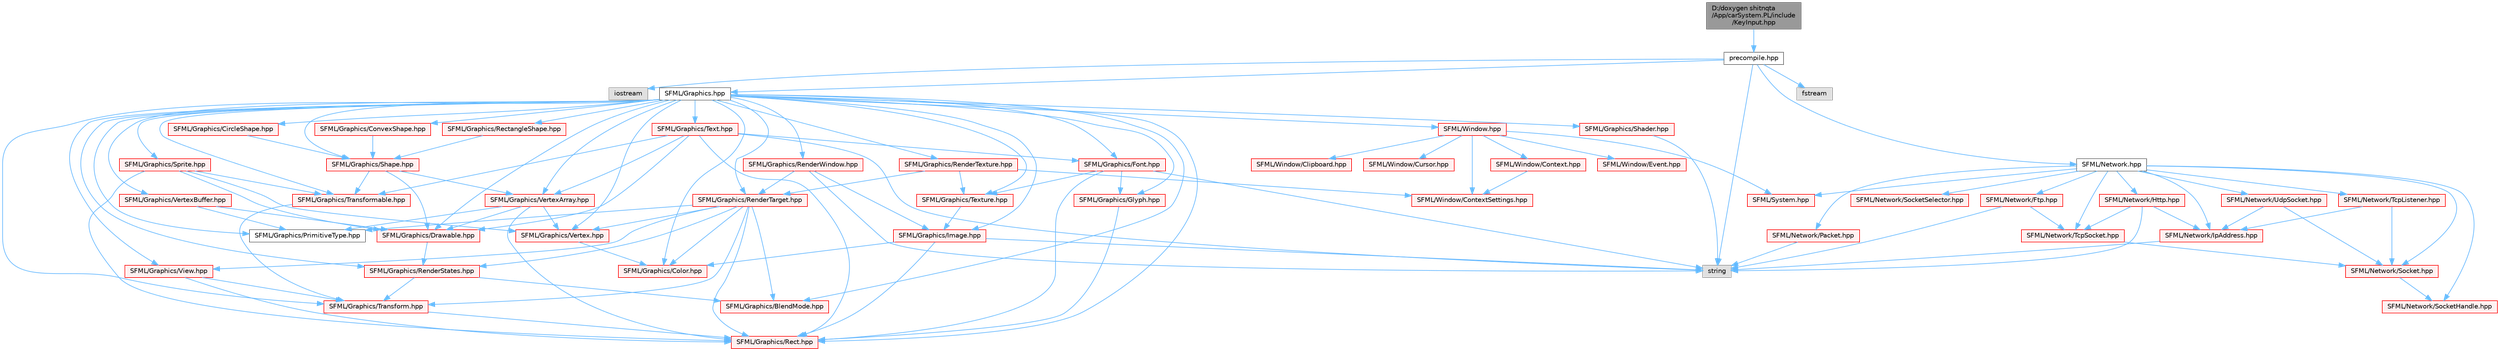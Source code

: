 digraph "D:/doxygen shitnqta/App/carSystem.PL/include/KeyInput.hpp"
{
 // INTERACTIVE_SVG=YES
 // LATEX_PDF_SIZE
  bgcolor="transparent";
  edge [fontname=Helvetica,fontsize=10,labelfontname=Helvetica,labelfontsize=10];
  node [fontname=Helvetica,fontsize=10,shape=box,height=0.2,width=0.4];
  Node1 [id="Node000001",label="D:/doxygen shitnqta\l/App/carSystem.PL/include\l/KeyInput.hpp",height=0.2,width=0.4,color="gray40", fillcolor="grey60", style="filled", fontcolor="black",tooltip=" "];
  Node1 -> Node2 [id="edge1_Node000001_Node000002",color="steelblue1",style="solid",tooltip=" "];
  Node2 [id="Node000002",label="precompile.hpp",height=0.2,width=0.4,color="grey40", fillcolor="white", style="filled",URL="$a02200.html",tooltip=" "];
  Node2 -> Node3 [id="edge2_Node000002_Node000003",color="steelblue1",style="solid",tooltip=" "];
  Node3 [id="Node000003",label="iostream",height=0.2,width=0.4,color="grey60", fillcolor="#E0E0E0", style="filled",tooltip=" "];
  Node2 -> Node4 [id="edge3_Node000002_Node000004",color="steelblue1",style="solid",tooltip=" "];
  Node4 [id="Node000004",label="SFML/Graphics.hpp",height=0.2,width=0.4,color="grey40", fillcolor="white", style="filled",URL="$a00452.html",tooltip=" "];
  Node4 -> Node5 [id="edge4_Node000004_Node000005",color="steelblue1",style="solid",tooltip=" "];
  Node5 [id="Node000005",label="SFML/Window.hpp",height=0.2,width=0.4,color="red", fillcolor="#FFF0F0", style="filled",URL="$a00605.html",tooltip=" "];
  Node5 -> Node6 [id="edge5_Node000005_Node000006",color="steelblue1",style="solid",tooltip=" "];
  Node6 [id="Node000006",label="SFML/System.hpp",height=0.2,width=0.4,color="red", fillcolor="#FFF0F0", style="filled",URL="$a00566.html",tooltip=" "];
  Node5 -> Node39 [id="edge6_Node000005_Node000039",color="steelblue1",style="solid",tooltip=" "];
  Node39 [id="Node000039",label="SFML/Window/Clipboard.hpp",height=0.2,width=0.4,color="red", fillcolor="#FFF0F0", style="filled",URL="$a00569.html",tooltip=" "];
  Node5 -> Node41 [id="edge7_Node000005_Node000041",color="steelblue1",style="solid",tooltip=" "];
  Node41 [id="Node000041",label="SFML/Window/Context.hpp",height=0.2,width=0.4,color="red", fillcolor="#FFF0F0", style="filled",URL="$a00572.html",tooltip=" "];
  Node41 -> Node43 [id="edge8_Node000041_Node000043",color="steelblue1",style="solid",tooltip=" "];
  Node43 [id="Node000043",label="SFML/Window/ContextSettings.hpp",height=0.2,width=0.4,color="red", fillcolor="#FFF0F0", style="filled",URL="$a00575.html",tooltip=" "];
  Node5 -> Node43 [id="edge9_Node000005_Node000043",color="steelblue1",style="solid",tooltip=" "];
  Node5 -> Node44 [id="edge10_Node000005_Node000044",color="steelblue1",style="solid",tooltip=" "];
  Node44 [id="Node000044",label="SFML/Window/Cursor.hpp",height=0.2,width=0.4,color="red", fillcolor="#FFF0F0", style="filled",URL="$a00578.html",tooltip=" "];
  Node5 -> Node45 [id="edge11_Node000005_Node000045",color="steelblue1",style="solid",tooltip=" "];
  Node45 [id="Node000045",label="SFML/Window/Event.hpp",height=0.2,width=0.4,color="red", fillcolor="#FFF0F0", style="filled",URL="$a00581.html",tooltip=" "];
  Node4 -> Node56 [id="edge12_Node000004_Node000056",color="steelblue1",style="solid",tooltip=" "];
  Node56 [id="Node000056",label="SFML/Graphics/BlendMode.hpp",height=0.2,width=0.4,color="red", fillcolor="#FFF0F0", style="filled",URL="$a00365.html",tooltip=" "];
  Node4 -> Node58 [id="edge13_Node000004_Node000058",color="steelblue1",style="solid",tooltip=" "];
  Node58 [id="Node000058",label="SFML/Graphics/CircleShape.hpp",height=0.2,width=0.4,color="red", fillcolor="#FFF0F0", style="filled",URL="$a00368.html",tooltip=" "];
  Node58 -> Node59 [id="edge14_Node000058_Node000059",color="steelblue1",style="solid",tooltip=" "];
  Node59 [id="Node000059",label="SFML/Graphics/Shape.hpp",height=0.2,width=0.4,color="red", fillcolor="#FFF0F0", style="filled",URL="$a00422.html",tooltip=" "];
  Node59 -> Node60 [id="edge15_Node000059_Node000060",color="steelblue1",style="solid",tooltip=" "];
  Node60 [id="Node000060",label="SFML/Graphics/Drawable.hpp",height=0.2,width=0.4,color="red", fillcolor="#FFF0F0", style="filled",URL="$a00377.html",tooltip=" "];
  Node60 -> Node61 [id="edge16_Node000060_Node000061",color="steelblue1",style="solid",tooltip=" "];
  Node61 [id="Node000061",label="SFML/Graphics/RenderStates.hpp",height=0.2,width=0.4,color="red", fillcolor="#FFF0F0", style="filled",URL="$a00407.html",tooltip=" "];
  Node61 -> Node56 [id="edge17_Node000061_Node000056",color="steelblue1",style="solid",tooltip=" "];
  Node61 -> Node62 [id="edge18_Node000061_Node000062",color="steelblue1",style="solid",tooltip=" "];
  Node62 [id="Node000062",label="SFML/Graphics/Transform.hpp",height=0.2,width=0.4,color="red", fillcolor="#FFF0F0", style="filled",URL="$a00434.html",tooltip=" "];
  Node62 -> Node63 [id="edge19_Node000062_Node000063",color="steelblue1",style="solid",tooltip=" "];
  Node63 [id="Node000063",label="SFML/Graphics/Rect.hpp",height=0.2,width=0.4,color="red", fillcolor="#FFF0F0", style="filled",URL="$a00398.html",tooltip=" "];
  Node59 -> Node65 [id="edge20_Node000059_Node000065",color="steelblue1",style="solid",tooltip=" "];
  Node65 [id="Node000065",label="SFML/Graphics/Transformable.hpp",height=0.2,width=0.4,color="red", fillcolor="#FFF0F0", style="filled",URL="$a00437.html",tooltip=" "];
  Node65 -> Node62 [id="edge21_Node000065_Node000062",color="steelblue1",style="solid",tooltip=" "];
  Node59 -> Node66 [id="edge22_Node000059_Node000066",color="steelblue1",style="solid",tooltip=" "];
  Node66 [id="Node000066",label="SFML/Graphics/VertexArray.hpp",height=0.2,width=0.4,color="red", fillcolor="#FFF0F0", style="filled",URL="$a00443.html",tooltip=" "];
  Node66 -> Node67 [id="edge23_Node000066_Node000067",color="steelblue1",style="solid",tooltip=" "];
  Node67 [id="Node000067",label="SFML/Graphics/Vertex.hpp",height=0.2,width=0.4,color="red", fillcolor="#FFF0F0", style="filled",URL="$a00440.html",tooltip=" "];
  Node67 -> Node68 [id="edge24_Node000067_Node000068",color="steelblue1",style="solid",tooltip=" "];
  Node68 [id="Node000068",label="SFML/Graphics/Color.hpp",height=0.2,width=0.4,color="red", fillcolor="#FFF0F0", style="filled",URL="$a00371.html",tooltip=" "];
  Node66 -> Node69 [id="edge25_Node000066_Node000069",color="steelblue1",style="solid",tooltip=" "];
  Node69 [id="Node000069",label="SFML/Graphics/PrimitiveType.hpp",height=0.2,width=0.4,color="grey40", fillcolor="white", style="filled",URL="$a00395.html",tooltip=" "];
  Node66 -> Node63 [id="edge26_Node000066_Node000063",color="steelblue1",style="solid",tooltip=" "];
  Node66 -> Node60 [id="edge27_Node000066_Node000060",color="steelblue1",style="solid",tooltip=" "];
  Node4 -> Node68 [id="edge28_Node000004_Node000068",color="steelblue1",style="solid",tooltip=" "];
  Node4 -> Node70 [id="edge29_Node000004_Node000070",color="steelblue1",style="solid",tooltip=" "];
  Node70 [id="Node000070",label="SFML/Graphics/ConvexShape.hpp",height=0.2,width=0.4,color="red", fillcolor="#FFF0F0", style="filled",URL="$a00374.html",tooltip=" "];
  Node70 -> Node59 [id="edge30_Node000070_Node000059",color="steelblue1",style="solid",tooltip=" "];
  Node4 -> Node60 [id="edge31_Node000004_Node000060",color="steelblue1",style="solid",tooltip=" "];
  Node4 -> Node71 [id="edge32_Node000004_Node000071",color="steelblue1",style="solid",tooltip=" "];
  Node71 [id="Node000071",label="SFML/Graphics/Font.hpp",height=0.2,width=0.4,color="red", fillcolor="#FFF0F0", style="filled",URL="$a00380.html",tooltip=" "];
  Node71 -> Node72 [id="edge33_Node000071_Node000072",color="steelblue1",style="solid",tooltip=" "];
  Node72 [id="Node000072",label="SFML/Graphics/Glyph.hpp",height=0.2,width=0.4,color="red", fillcolor="#FFF0F0", style="filled",URL="$a00389.html",tooltip=" "];
  Node72 -> Node63 [id="edge34_Node000072_Node000063",color="steelblue1",style="solid",tooltip=" "];
  Node71 -> Node73 [id="edge35_Node000071_Node000073",color="steelblue1",style="solid",tooltip=" "];
  Node73 [id="Node000073",label="SFML/Graphics/Texture.hpp",height=0.2,width=0.4,color="red", fillcolor="#FFF0F0", style="filled",URL="$a00431.html",tooltip=" "];
  Node73 -> Node74 [id="edge36_Node000073_Node000074",color="steelblue1",style="solid",tooltip=" "];
  Node74 [id="Node000074",label="SFML/Graphics/Image.hpp",height=0.2,width=0.4,color="red", fillcolor="#FFF0F0", style="filled",URL="$a00392.html",tooltip=" "];
  Node74 -> Node68 [id="edge37_Node000074_Node000068",color="steelblue1",style="solid",tooltip=" "];
  Node74 -> Node63 [id="edge38_Node000074_Node000063",color="steelblue1",style="solid",tooltip=" "];
  Node74 -> Node17 [id="edge39_Node000074_Node000017",color="steelblue1",style="solid",tooltip=" "];
  Node17 [id="Node000017",label="string",height=0.2,width=0.4,color="grey60", fillcolor="#E0E0E0", style="filled",tooltip=" "];
  Node71 -> Node63 [id="edge40_Node000071_Node000063",color="steelblue1",style="solid",tooltip=" "];
  Node71 -> Node17 [id="edge41_Node000071_Node000017",color="steelblue1",style="solid",tooltip=" "];
  Node4 -> Node72 [id="edge42_Node000004_Node000072",color="steelblue1",style="solid",tooltip=" "];
  Node4 -> Node74 [id="edge43_Node000004_Node000074",color="steelblue1",style="solid",tooltip=" "];
  Node4 -> Node69 [id="edge44_Node000004_Node000069",color="steelblue1",style="solid",tooltip=" "];
  Node4 -> Node63 [id="edge45_Node000004_Node000063",color="steelblue1",style="solid",tooltip=" "];
  Node4 -> Node76 [id="edge46_Node000004_Node000076",color="steelblue1",style="solid",tooltip=" "];
  Node76 [id="Node000076",label="SFML/Graphics/RectangleShape.hpp",height=0.2,width=0.4,color="red", fillcolor="#FFF0F0", style="filled",URL="$a00404.html",tooltip=" "];
  Node76 -> Node59 [id="edge47_Node000076_Node000059",color="steelblue1",style="solid",tooltip=" "];
  Node4 -> Node61 [id="edge48_Node000004_Node000061",color="steelblue1",style="solid",tooltip=" "];
  Node4 -> Node77 [id="edge49_Node000004_Node000077",color="steelblue1",style="solid",tooltip=" "];
  Node77 [id="Node000077",label="SFML/Graphics/RenderTarget.hpp",height=0.2,width=0.4,color="red", fillcolor="#FFF0F0", style="filled",URL="$a00410.html",tooltip=" "];
  Node77 -> Node68 [id="edge50_Node000077_Node000068",color="steelblue1",style="solid",tooltip=" "];
  Node77 -> Node63 [id="edge51_Node000077_Node000063",color="steelblue1",style="solid",tooltip=" "];
  Node77 -> Node78 [id="edge52_Node000077_Node000078",color="steelblue1",style="solid",tooltip=" "];
  Node78 [id="Node000078",label="SFML/Graphics/View.hpp",height=0.2,width=0.4,color="red", fillcolor="#FFF0F0", style="filled",URL="$a00449.html",tooltip=" "];
  Node78 -> Node63 [id="edge53_Node000078_Node000063",color="steelblue1",style="solid",tooltip=" "];
  Node78 -> Node62 [id="edge54_Node000078_Node000062",color="steelblue1",style="solid",tooltip=" "];
  Node77 -> Node62 [id="edge55_Node000077_Node000062",color="steelblue1",style="solid",tooltip=" "];
  Node77 -> Node56 [id="edge56_Node000077_Node000056",color="steelblue1",style="solid",tooltip=" "];
  Node77 -> Node61 [id="edge57_Node000077_Node000061",color="steelblue1",style="solid",tooltip=" "];
  Node77 -> Node69 [id="edge58_Node000077_Node000069",color="steelblue1",style="solid",tooltip=" "];
  Node77 -> Node67 [id="edge59_Node000077_Node000067",color="steelblue1",style="solid",tooltip=" "];
  Node4 -> Node79 [id="edge60_Node000004_Node000079",color="steelblue1",style="solid",tooltip=" "];
  Node79 [id="Node000079",label="SFML/Graphics/RenderTexture.hpp",height=0.2,width=0.4,color="red", fillcolor="#FFF0F0", style="filled",URL="$a00413.html",tooltip=" "];
  Node79 -> Node73 [id="edge61_Node000079_Node000073",color="steelblue1",style="solid",tooltip=" "];
  Node79 -> Node77 [id="edge62_Node000079_Node000077",color="steelblue1",style="solid",tooltip=" "];
  Node79 -> Node43 [id="edge63_Node000079_Node000043",color="steelblue1",style="solid",tooltip=" "];
  Node4 -> Node80 [id="edge64_Node000004_Node000080",color="steelblue1",style="solid",tooltip=" "];
  Node80 [id="Node000080",label="SFML/Graphics/RenderWindow.hpp",height=0.2,width=0.4,color="red", fillcolor="#FFF0F0", style="filled",URL="$a00416.html",tooltip=" "];
  Node80 -> Node77 [id="edge65_Node000080_Node000077",color="steelblue1",style="solid",tooltip=" "];
  Node80 -> Node74 [id="edge66_Node000080_Node000074",color="steelblue1",style="solid",tooltip=" "];
  Node80 -> Node17 [id="edge67_Node000080_Node000017",color="steelblue1",style="solid",tooltip=" "];
  Node4 -> Node81 [id="edge68_Node000004_Node000081",color="steelblue1",style="solid",tooltip=" "];
  Node81 [id="Node000081",label="SFML/Graphics/Shader.hpp",height=0.2,width=0.4,color="red", fillcolor="#FFF0F0", style="filled",URL="$a00419.html",tooltip=" "];
  Node81 -> Node17 [id="edge69_Node000081_Node000017",color="steelblue1",style="solid",tooltip=" "];
  Node4 -> Node59 [id="edge70_Node000004_Node000059",color="steelblue1",style="solid",tooltip=" "];
  Node4 -> Node84 [id="edge71_Node000004_Node000084",color="steelblue1",style="solid",tooltip=" "];
  Node84 [id="Node000084",label="SFML/Graphics/Sprite.hpp",height=0.2,width=0.4,color="red", fillcolor="#FFF0F0", style="filled",URL="$a00425.html",tooltip=" "];
  Node84 -> Node60 [id="edge72_Node000084_Node000060",color="steelblue1",style="solid",tooltip=" "];
  Node84 -> Node65 [id="edge73_Node000084_Node000065",color="steelblue1",style="solid",tooltip=" "];
  Node84 -> Node67 [id="edge74_Node000084_Node000067",color="steelblue1",style="solid",tooltip=" "];
  Node84 -> Node63 [id="edge75_Node000084_Node000063",color="steelblue1",style="solid",tooltip=" "];
  Node4 -> Node85 [id="edge76_Node000004_Node000085",color="steelblue1",style="solid",tooltip=" "];
  Node85 [id="Node000085",label="SFML/Graphics/Text.hpp",height=0.2,width=0.4,color="red", fillcolor="#FFF0F0", style="filled",URL="$a00428.html",tooltip=" "];
  Node85 -> Node60 [id="edge77_Node000085_Node000060",color="steelblue1",style="solid",tooltip=" "];
  Node85 -> Node65 [id="edge78_Node000085_Node000065",color="steelblue1",style="solid",tooltip=" "];
  Node85 -> Node71 [id="edge79_Node000085_Node000071",color="steelblue1",style="solid",tooltip=" "];
  Node85 -> Node63 [id="edge80_Node000085_Node000063",color="steelblue1",style="solid",tooltip=" "];
  Node85 -> Node66 [id="edge81_Node000085_Node000066",color="steelblue1",style="solid",tooltip=" "];
  Node85 -> Node17 [id="edge82_Node000085_Node000017",color="steelblue1",style="solid",tooltip=" "];
  Node4 -> Node73 [id="edge83_Node000004_Node000073",color="steelblue1",style="solid",tooltip=" "];
  Node4 -> Node62 [id="edge84_Node000004_Node000062",color="steelblue1",style="solid",tooltip=" "];
  Node4 -> Node65 [id="edge85_Node000004_Node000065",color="steelblue1",style="solid",tooltip=" "];
  Node4 -> Node67 [id="edge86_Node000004_Node000067",color="steelblue1",style="solid",tooltip=" "];
  Node4 -> Node66 [id="edge87_Node000004_Node000066",color="steelblue1",style="solid",tooltip=" "];
  Node4 -> Node86 [id="edge88_Node000004_Node000086",color="steelblue1",style="solid",tooltip=" "];
  Node86 [id="Node000086",label="SFML/Graphics/VertexBuffer.hpp",height=0.2,width=0.4,color="red", fillcolor="#FFF0F0", style="filled",URL="$a00446.html",tooltip=" "];
  Node86 -> Node69 [id="edge89_Node000086_Node000069",color="steelblue1",style="solid",tooltip=" "];
  Node86 -> Node60 [id="edge90_Node000086_Node000060",color="steelblue1",style="solid",tooltip=" "];
  Node4 -> Node78 [id="edge91_Node000004_Node000078",color="steelblue1",style="solid",tooltip=" "];
  Node2 -> Node17 [id="edge92_Node000002_Node000017",color="steelblue1",style="solid",tooltip=" "];
  Node2 -> Node87 [id="edge93_Node000002_Node000087",color="steelblue1",style="solid",tooltip=" "];
  Node87 [id="Node000087",label="SFML/Network.hpp",height=0.2,width=0.4,color="grey40", fillcolor="white", style="filled",URL="$a00488.html",tooltip=" "];
  Node87 -> Node6 [id="edge94_Node000087_Node000006",color="steelblue1",style="solid",tooltip=" "];
  Node87 -> Node88 [id="edge95_Node000087_Node000088",color="steelblue1",style="solid",tooltip=" "];
  Node88 [id="Node000088",label="SFML/Network/Ftp.hpp",height=0.2,width=0.4,color="red", fillcolor="#FFF0F0", style="filled",URL="$a00458.html",tooltip=" "];
  Node88 -> Node90 [id="edge96_Node000088_Node000090",color="steelblue1",style="solid",tooltip=" "];
  Node90 [id="Node000090",label="SFML/Network/TcpSocket.hpp",height=0.2,width=0.4,color="red", fillcolor="#FFF0F0", style="filled",URL="$a00482.html",tooltip=" "];
  Node90 -> Node91 [id="edge97_Node000090_Node000091",color="steelblue1",style="solid",tooltip=" "];
  Node91 [id="Node000091",label="SFML/Network/Socket.hpp",height=0.2,width=0.4,color="red", fillcolor="#FFF0F0", style="filled",URL="$a00470.html",tooltip=" "];
  Node91 -> Node92 [id="edge98_Node000091_Node000092",color="steelblue1",style="solid",tooltip=" "];
  Node92 [id="Node000092",label="SFML/Network/SocketHandle.hpp",height=0.2,width=0.4,color="red", fillcolor="#FFF0F0", style="filled",URL="$a00473.html",tooltip=" "];
  Node88 -> Node17 [id="edge99_Node000088_Node000017",color="steelblue1",style="solid",tooltip=" "];
  Node87 -> Node93 [id="edge100_Node000087_Node000093",color="steelblue1",style="solid",tooltip=" "];
  Node93 [id="Node000093",label="SFML/Network/Http.hpp",height=0.2,width=0.4,color="red", fillcolor="#FFF0F0", style="filled",URL="$a00461.html",tooltip=" "];
  Node93 -> Node94 [id="edge101_Node000093_Node000094",color="steelblue1",style="solid",tooltip=" "];
  Node94 [id="Node000094",label="SFML/Network/IpAddress.hpp",height=0.2,width=0.4,color="red", fillcolor="#FFF0F0", style="filled",URL="$a00464.html",tooltip=" "];
  Node94 -> Node17 [id="edge102_Node000094_Node000017",color="steelblue1",style="solid",tooltip=" "];
  Node93 -> Node90 [id="edge103_Node000093_Node000090",color="steelblue1",style="solid",tooltip=" "];
  Node93 -> Node17 [id="edge104_Node000093_Node000017",color="steelblue1",style="solid",tooltip=" "];
  Node87 -> Node94 [id="edge105_Node000087_Node000094",color="steelblue1",style="solid",tooltip=" "];
  Node87 -> Node96 [id="edge106_Node000087_Node000096",color="steelblue1",style="solid",tooltip=" "];
  Node96 [id="Node000096",label="SFML/Network/Packet.hpp",height=0.2,width=0.4,color="red", fillcolor="#FFF0F0", style="filled",URL="$a00467.html",tooltip=" "];
  Node96 -> Node17 [id="edge107_Node000096_Node000017",color="steelblue1",style="solid",tooltip=" "];
  Node87 -> Node91 [id="edge108_Node000087_Node000091",color="steelblue1",style="solid",tooltip=" "];
  Node87 -> Node92 [id="edge109_Node000087_Node000092",color="steelblue1",style="solid",tooltip=" "];
  Node87 -> Node97 [id="edge110_Node000087_Node000097",color="steelblue1",style="solid",tooltip=" "];
  Node97 [id="Node000097",label="SFML/Network/SocketSelector.hpp",height=0.2,width=0.4,color="red", fillcolor="#FFF0F0", style="filled",URL="$a00476.html",tooltip=" "];
  Node87 -> Node98 [id="edge111_Node000087_Node000098",color="steelblue1",style="solid",tooltip=" "];
  Node98 [id="Node000098",label="SFML/Network/TcpListener.hpp",height=0.2,width=0.4,color="red", fillcolor="#FFF0F0", style="filled",URL="$a00479.html",tooltip=" "];
  Node98 -> Node91 [id="edge112_Node000098_Node000091",color="steelblue1",style="solid",tooltip=" "];
  Node98 -> Node94 [id="edge113_Node000098_Node000094",color="steelblue1",style="solid",tooltip=" "];
  Node87 -> Node90 [id="edge114_Node000087_Node000090",color="steelblue1",style="solid",tooltip=" "];
  Node87 -> Node99 [id="edge115_Node000087_Node000099",color="steelblue1",style="solid",tooltip=" "];
  Node99 [id="Node000099",label="SFML/Network/UdpSocket.hpp",height=0.2,width=0.4,color="red", fillcolor="#FFF0F0", style="filled",URL="$a00485.html",tooltip=" "];
  Node99 -> Node91 [id="edge116_Node000099_Node000091",color="steelblue1",style="solid",tooltip=" "];
  Node99 -> Node94 [id="edge117_Node000099_Node000094",color="steelblue1",style="solid",tooltip=" "];
  Node2 -> Node100 [id="edge118_Node000002_Node000100",color="steelblue1",style="solid",tooltip=" "];
  Node100 [id="Node000100",label="fstream",height=0.2,width=0.4,color="grey60", fillcolor="#E0E0E0", style="filled",tooltip=" "];
}
